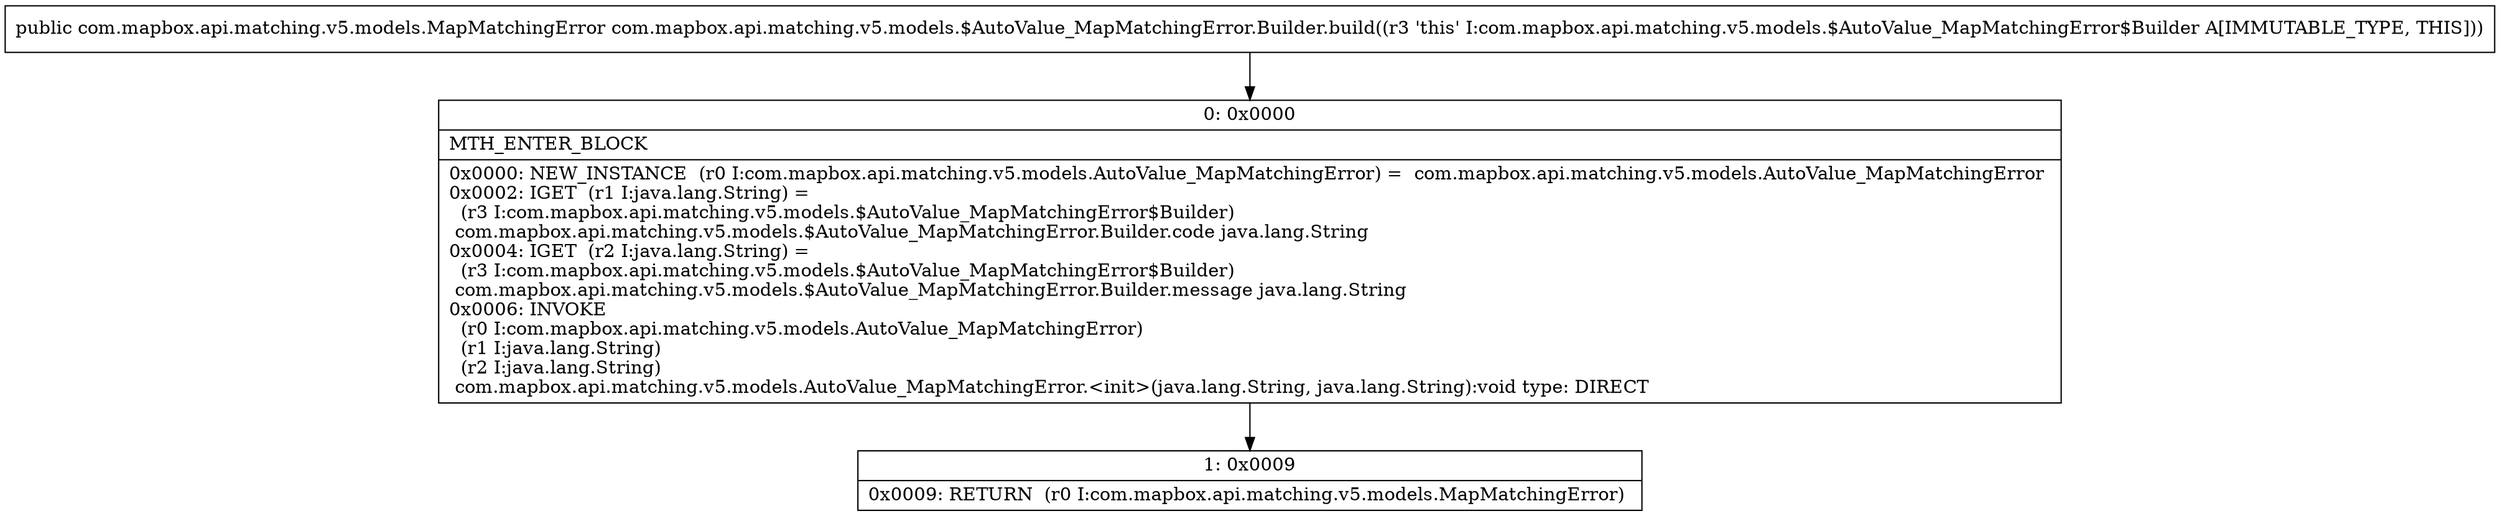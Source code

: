 digraph "CFG forcom.mapbox.api.matching.v5.models.$AutoValue_MapMatchingError.Builder.build()Lcom\/mapbox\/api\/matching\/v5\/models\/MapMatchingError;" {
Node_0 [shape=record,label="{0\:\ 0x0000|MTH_ENTER_BLOCK\l|0x0000: NEW_INSTANCE  (r0 I:com.mapbox.api.matching.v5.models.AutoValue_MapMatchingError) =  com.mapbox.api.matching.v5.models.AutoValue_MapMatchingError \l0x0002: IGET  (r1 I:java.lang.String) = \l  (r3 I:com.mapbox.api.matching.v5.models.$AutoValue_MapMatchingError$Builder)\l com.mapbox.api.matching.v5.models.$AutoValue_MapMatchingError.Builder.code java.lang.String \l0x0004: IGET  (r2 I:java.lang.String) = \l  (r3 I:com.mapbox.api.matching.v5.models.$AutoValue_MapMatchingError$Builder)\l com.mapbox.api.matching.v5.models.$AutoValue_MapMatchingError.Builder.message java.lang.String \l0x0006: INVOKE  \l  (r0 I:com.mapbox.api.matching.v5.models.AutoValue_MapMatchingError)\l  (r1 I:java.lang.String)\l  (r2 I:java.lang.String)\l com.mapbox.api.matching.v5.models.AutoValue_MapMatchingError.\<init\>(java.lang.String, java.lang.String):void type: DIRECT \l}"];
Node_1 [shape=record,label="{1\:\ 0x0009|0x0009: RETURN  (r0 I:com.mapbox.api.matching.v5.models.MapMatchingError) \l}"];
MethodNode[shape=record,label="{public com.mapbox.api.matching.v5.models.MapMatchingError com.mapbox.api.matching.v5.models.$AutoValue_MapMatchingError.Builder.build((r3 'this' I:com.mapbox.api.matching.v5.models.$AutoValue_MapMatchingError$Builder A[IMMUTABLE_TYPE, THIS])) }"];
MethodNode -> Node_0;
Node_0 -> Node_1;
}

